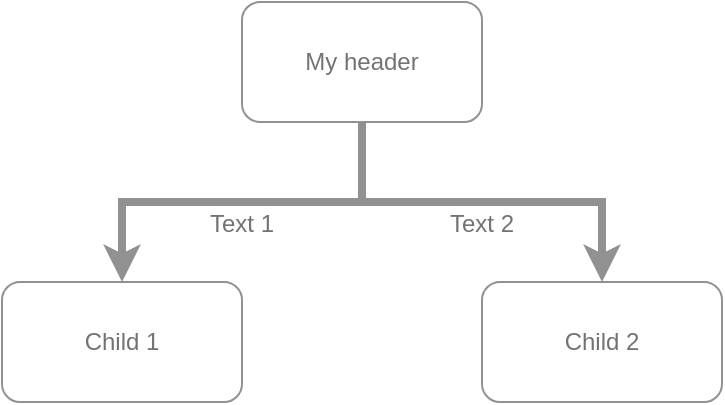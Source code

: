 <mxfile version="22.0.1" type="github">
  <diagram id="B-O2qx8BDizDrB9CwJ_N" name="第 1 页">
    <mxGraphModel dx="1674" dy="790" grid="1" gridSize="10" guides="1" tooltips="1" connect="1" arrows="1" fold="1" page="1" pageScale="1" pageWidth="827" pageHeight="1169" math="0" shadow="0">
      <root>
        <mxCell id="0" />
        <mxCell id="1" parent="0" />
        <mxCell id="Mb0u9kBgjuhVRU1gNTpR-8" style="edgeStyle=orthogonalEdgeStyle;rounded=0;orthogonalLoop=1;jettySize=auto;html=1;exitX=0.5;exitY=1;exitDx=0;exitDy=0;entryX=0.5;entryY=0;entryDx=0;entryDy=0;fontColor=#737373;strokeWidth=4;strokeColor=#919191;" parent="1" source="Mb0u9kBgjuhVRU1gNTpR-1" target="Mb0u9kBgjuhVRU1gNTpR-2" edge="1">
          <mxGeometry relative="1" as="geometry" />
        </mxCell>
        <mxCell id="Mb0u9kBgjuhVRU1gNTpR-9" style="edgeStyle=orthogonalEdgeStyle;rounded=0;orthogonalLoop=1;jettySize=auto;html=1;exitX=0.5;exitY=1;exitDx=0;exitDy=0;fontColor=#737373;strokeWidth=4;strokeColor=#919191;" parent="1" source="Mb0u9kBgjuhVRU1gNTpR-1" target="Mb0u9kBgjuhVRU1gNTpR-4" edge="1">
          <mxGeometry relative="1" as="geometry" />
        </mxCell>
        <mxCell id="Mb0u9kBgjuhVRU1gNTpR-1" value="My header" style="rounded=1;whiteSpace=wrap;html=1;fontColor=#737373;fillColor=#FFFFFF;strokeColor=#919191;" parent="1" vertex="1">
          <mxGeometry x="350" y="20" width="120" height="60" as="geometry" />
        </mxCell>
        <mxCell id="Mb0u9kBgjuhVRU1gNTpR-2" value="Child 1" style="rounded=1;whiteSpace=wrap;html=1;fontColor=#737373;fillColor=#FFFFFF;strokeColor=#919191;" parent="1" vertex="1">
          <mxGeometry x="230" y="160" width="120" height="60" as="geometry" />
        </mxCell>
        <mxCell id="Mb0u9kBgjuhVRU1gNTpR-4" value="Child 2" style="rounded=1;whiteSpace=wrap;html=1;fontColor=#737373;fillColor=#FFFFFF;strokeColor=#919191;" parent="1" vertex="1">
          <mxGeometry x="470" y="160" width="120" height="60" as="geometry" />
        </mxCell>
        <mxCell id="Mb0u9kBgjuhVRU1gNTpR-5" value="Text 2" style="text;html=1;strokeColor=none;fillColor=none;align=center;verticalAlign=middle;whiteSpace=wrap;rounded=0;fontColor=#737373;" parent="1" vertex="1">
          <mxGeometry x="450" y="121" width="40" height="20" as="geometry" />
        </mxCell>
        <mxCell id="Mb0u9kBgjuhVRU1gNTpR-6" value="Text 1" style="text;html=1;strokeColor=none;fillColor=none;align=center;verticalAlign=middle;whiteSpace=wrap;rounded=0;fontColor=#737373;" parent="1" vertex="1">
          <mxGeometry x="330" y="121" width="40" height="20" as="geometry" />
        </mxCell>
      </root>
    </mxGraphModel>
  </diagram>
</mxfile>
